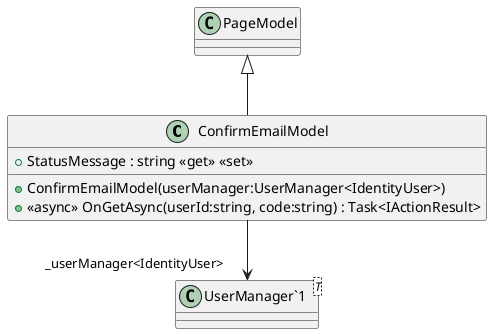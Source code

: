 @startuml
class ConfirmEmailModel {
    + ConfirmEmailModel(userManager:UserManager<IdentityUser>)
    + StatusMessage : string <<get>> <<set>>
    + <<async>> OnGetAsync(userId:string, code:string) : Task<IActionResult>
}
class "UserManager`1"<T> {
}
PageModel <|-- ConfirmEmailModel
ConfirmEmailModel --> "_userManager<IdentityUser>" "UserManager`1"
@enduml
